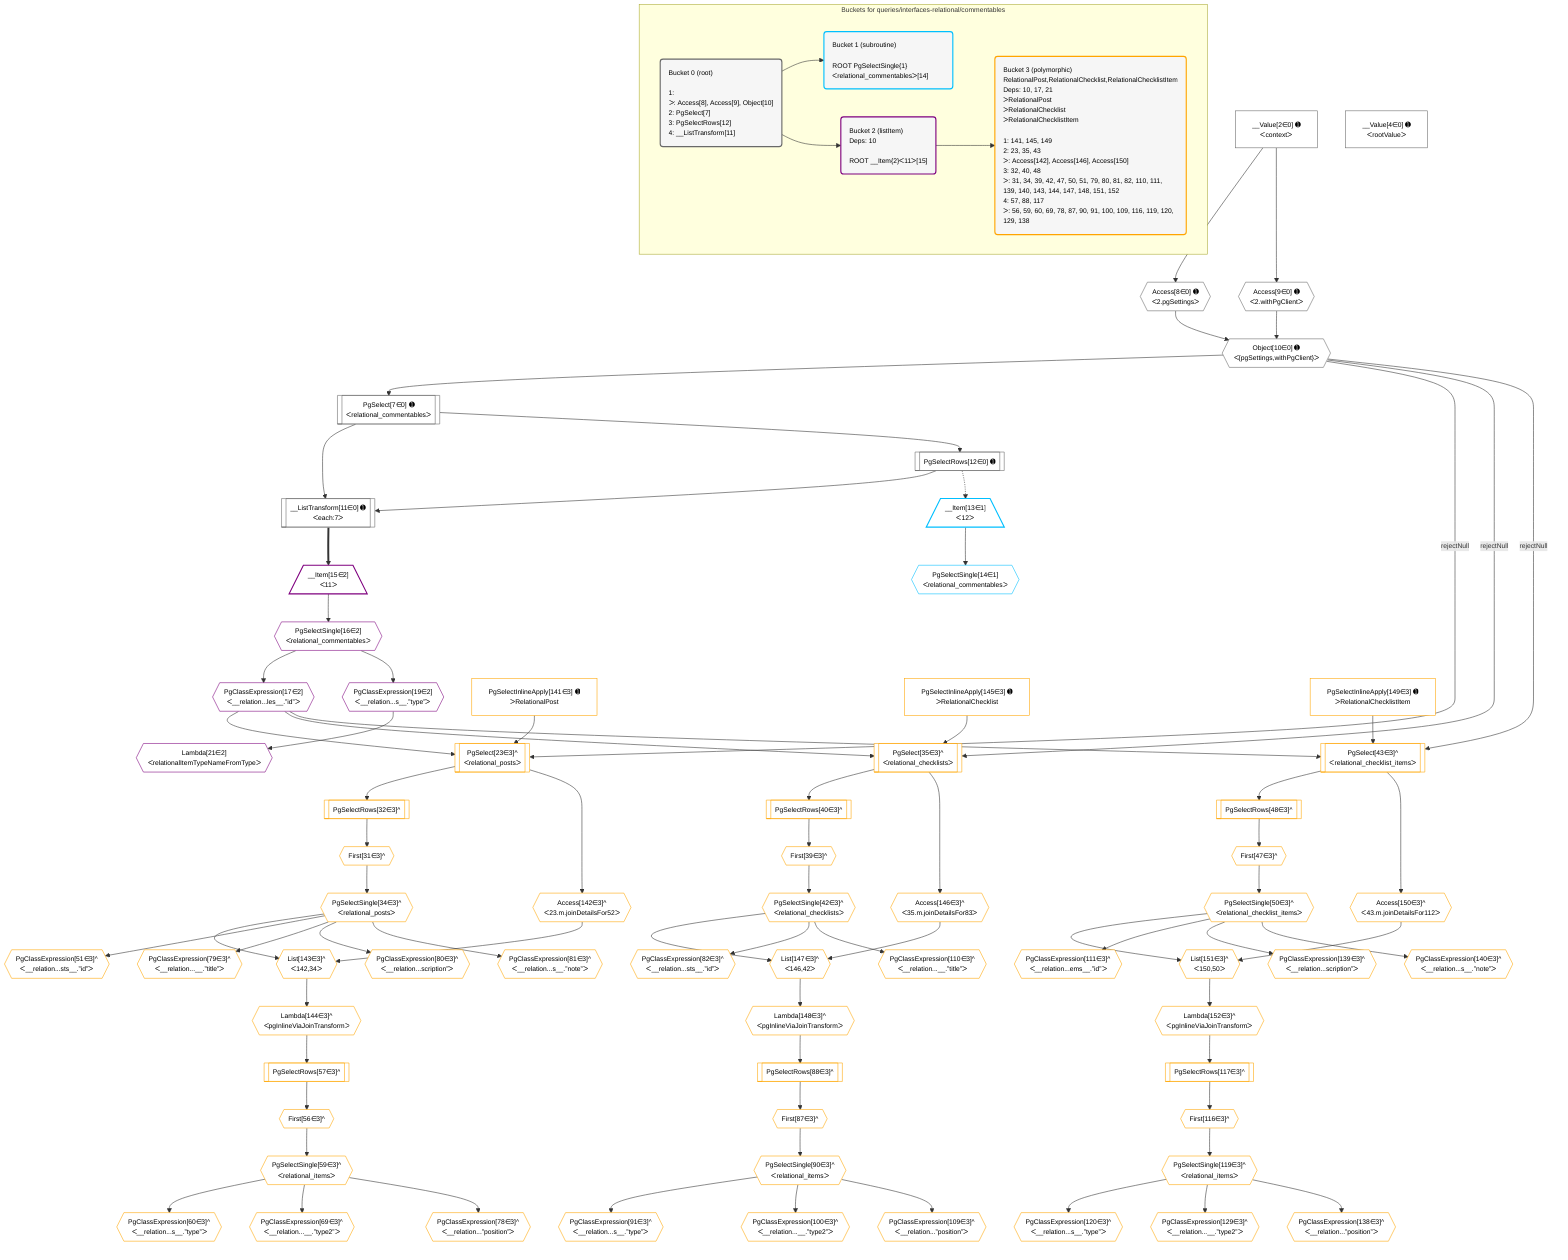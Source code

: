 %%{init: {'themeVariables': { 'fontSize': '12px'}}}%%
graph TD
    classDef path fill:#eee,stroke:#000,color:#000
    classDef plan fill:#fff,stroke-width:1px,color:#000
    classDef itemplan fill:#fff,stroke-width:2px,color:#000
    classDef unbatchedplan fill:#dff,stroke-width:1px,color:#000
    classDef sideeffectplan fill:#fcc,stroke-width:2px,color:#000
    classDef bucket fill:#f6f6f6,color:#000,stroke-width:2px,text-align:left

    subgraph "Buckets for queries/interfaces-relational/commentables"
    Bucket0("Bucket 0 (root)<br /><br />1: <br />ᐳ: Access[8], Access[9], Object[10]<br />2: PgSelect[7]<br />3: PgSelectRows[12]<br />4: __ListTransform[11]"):::bucket
    Bucket1("Bucket 1 (subroutine)<br /><br />ROOT PgSelectSingle{1}ᐸrelational_commentablesᐳ[14]"):::bucket
    Bucket2("Bucket 2 (listItem)<br />Deps: 10<br /><br />ROOT __Item{2}ᐸ11ᐳ[15]"):::bucket
    Bucket3("Bucket 3 (polymorphic)<br />RelationalPost,RelationalChecklist,RelationalChecklistItem<br />Deps: 10, 17, 21<br />ᐳRelationalPost<br />ᐳRelationalChecklist<br />ᐳRelationalChecklistItem<br /><br />1: 141, 145, 149<br />2: 23, 35, 43<br />ᐳ: Access[142], Access[146], Access[150]<br />3: 32, 40, 48<br />ᐳ: 31, 34, 39, 42, 47, 50, 51, 79, 80, 81, 82, 110, 111, 139, 140, 143, 144, 147, 148, 151, 152<br />4: 57, 88, 117<br />ᐳ: 56, 59, 60, 69, 78, 87, 90, 91, 100, 109, 116, 119, 120, 129, 138"):::bucket
    end
    Bucket0 --> Bucket1 & Bucket2
    Bucket2 --> Bucket3

    %% plan dependencies
    Object10{{"Object[10∈0] ➊<br />ᐸ{pgSettings,withPgClient}ᐳ"}}:::plan
    Access8{{"Access[8∈0] ➊<br />ᐸ2.pgSettingsᐳ"}}:::plan
    Access9{{"Access[9∈0] ➊<br />ᐸ2.withPgClientᐳ"}}:::plan
    Access8 & Access9 --> Object10
    __ListTransform11[["__ListTransform[11∈0] ➊<br />ᐸeach:7ᐳ"]]:::plan
    PgSelectRows12[["PgSelectRows[12∈0] ➊"]]:::plan
    PgSelect7[["PgSelect[7∈0] ➊<br />ᐸrelational_commentablesᐳ"]]:::plan
    PgSelectRows12 & PgSelect7 --> __ListTransform11
    Object10 --> PgSelect7
    __Value2["__Value[2∈0] ➊<br />ᐸcontextᐳ"]:::plan
    __Value2 --> Access8
    __Value2 --> Access9
    PgSelect7 --> PgSelectRows12
    __Value4["__Value[4∈0] ➊<br />ᐸrootValueᐳ"]:::plan
    __Item13[/"__Item[13∈1]<br />ᐸ12ᐳ"\]:::itemplan
    PgSelectRows12 -.-> __Item13
    PgSelectSingle14{{"PgSelectSingle[14∈1]<br />ᐸrelational_commentablesᐳ"}}:::plan
    __Item13 --> PgSelectSingle14
    __Item15[/"__Item[15∈2]<br />ᐸ11ᐳ"\]:::itemplan
    __ListTransform11 ==> __Item15
    PgSelectSingle16{{"PgSelectSingle[16∈2]<br />ᐸrelational_commentablesᐳ"}}:::plan
    __Item15 --> PgSelectSingle16
    PgClassExpression17{{"PgClassExpression[17∈2]<br />ᐸ__relation...les__.”id”ᐳ"}}:::plan
    PgSelectSingle16 --> PgClassExpression17
    PgClassExpression19{{"PgClassExpression[19∈2]<br />ᐸ__relation...s__.”type”ᐳ"}}:::plan
    PgSelectSingle16 --> PgClassExpression19
    Lambda21{{"Lambda[21∈2]<br />ᐸrelationalItemTypeNameFromTypeᐳ"}}:::plan
    PgClassExpression19 --> Lambda21
    PgSelect23[["PgSelect[23∈3]^<br />ᐸrelational_postsᐳ"]]:::plan
    PgSelectInlineApply141["PgSelectInlineApply[141∈3] ➊<br />ᐳRelationalPost"]:::plan
    Object10 -->|rejectNull| PgSelect23
    PgClassExpression17 & PgSelectInlineApply141 --> PgSelect23
    PgSelect35[["PgSelect[35∈3]^<br />ᐸrelational_checklistsᐳ"]]:::plan
    PgSelectInlineApply145["PgSelectInlineApply[145∈3] ➊<br />ᐳRelationalChecklist"]:::plan
    Object10 -->|rejectNull| PgSelect35
    PgClassExpression17 & PgSelectInlineApply145 --> PgSelect35
    PgSelect43[["PgSelect[43∈3]^<br />ᐸrelational_checklist_itemsᐳ"]]:::plan
    PgSelectInlineApply149["PgSelectInlineApply[149∈3] ➊<br />ᐳRelationalChecklistItem"]:::plan
    Object10 -->|rejectNull| PgSelect43
    PgClassExpression17 & PgSelectInlineApply149 --> PgSelect43
    List143{{"List[143∈3]^<br />ᐸ142,34ᐳ"}}:::plan
    Access142{{"Access[142∈3]^<br />ᐸ23.m.joinDetailsFor52ᐳ"}}:::plan
    PgSelectSingle34{{"PgSelectSingle[34∈3]^<br />ᐸrelational_postsᐳ"}}:::plan
    Access142 & PgSelectSingle34 --> List143
    List147{{"List[147∈3]^<br />ᐸ146,42ᐳ"}}:::plan
    Access146{{"Access[146∈3]^<br />ᐸ35.m.joinDetailsFor83ᐳ"}}:::plan
    PgSelectSingle42{{"PgSelectSingle[42∈3]^<br />ᐸrelational_checklistsᐳ"}}:::plan
    Access146 & PgSelectSingle42 --> List147
    List151{{"List[151∈3]^<br />ᐸ150,50ᐳ"}}:::plan
    Access150{{"Access[150∈3]^<br />ᐸ43.m.joinDetailsFor112ᐳ"}}:::plan
    PgSelectSingle50{{"PgSelectSingle[50∈3]^<br />ᐸrelational_checklist_itemsᐳ"}}:::plan
    Access150 & PgSelectSingle50 --> List151
    First31{{"First[31∈3]^"}}:::plan
    PgSelectRows32[["PgSelectRows[32∈3]^"]]:::plan
    PgSelectRows32 --> First31
    PgSelect23 --> PgSelectRows32
    First31 --> PgSelectSingle34
    First39{{"First[39∈3]^"}}:::plan
    PgSelectRows40[["PgSelectRows[40∈3]^"]]:::plan
    PgSelectRows40 --> First39
    PgSelect35 --> PgSelectRows40
    First39 --> PgSelectSingle42
    First47{{"First[47∈3]^"}}:::plan
    PgSelectRows48[["PgSelectRows[48∈3]^"]]:::plan
    PgSelectRows48 --> First47
    PgSelect43 --> PgSelectRows48
    First47 --> PgSelectSingle50
    PgClassExpression51{{"PgClassExpression[51∈3]^<br />ᐸ__relation...sts__.”id”ᐳ"}}:::plan
    PgSelectSingle34 --> PgClassExpression51
    First56{{"First[56∈3]^"}}:::plan
    PgSelectRows57[["PgSelectRows[57∈3]^"]]:::plan
    PgSelectRows57 --> First56
    Lambda144{{"Lambda[144∈3]^<br />ᐸpgInlineViaJoinTransformᐳ"}}:::plan
    Lambda144 --> PgSelectRows57
    PgSelectSingle59{{"PgSelectSingle[59∈3]^<br />ᐸrelational_itemsᐳ"}}:::plan
    First56 --> PgSelectSingle59
    PgClassExpression60{{"PgClassExpression[60∈3]^<br />ᐸ__relation...s__.”type”ᐳ"}}:::plan
    PgSelectSingle59 --> PgClassExpression60
    PgClassExpression69{{"PgClassExpression[69∈3]^<br />ᐸ__relation...__.”type2”ᐳ"}}:::plan
    PgSelectSingle59 --> PgClassExpression69
    PgClassExpression78{{"PgClassExpression[78∈3]^<br />ᐸ__relation...”position”ᐳ"}}:::plan
    PgSelectSingle59 --> PgClassExpression78
    PgClassExpression79{{"PgClassExpression[79∈3]^<br />ᐸ__relation...__.”title”ᐳ"}}:::plan
    PgSelectSingle34 --> PgClassExpression79
    PgClassExpression80{{"PgClassExpression[80∈3]^<br />ᐸ__relation...scription”ᐳ"}}:::plan
    PgSelectSingle34 --> PgClassExpression80
    PgClassExpression81{{"PgClassExpression[81∈3]^<br />ᐸ__relation...s__.”note”ᐳ"}}:::plan
    PgSelectSingle34 --> PgClassExpression81
    PgClassExpression82{{"PgClassExpression[82∈3]^<br />ᐸ__relation...sts__.”id”ᐳ"}}:::plan
    PgSelectSingle42 --> PgClassExpression82
    First87{{"First[87∈3]^"}}:::plan
    PgSelectRows88[["PgSelectRows[88∈3]^"]]:::plan
    PgSelectRows88 --> First87
    Lambda148{{"Lambda[148∈3]^<br />ᐸpgInlineViaJoinTransformᐳ"}}:::plan
    Lambda148 --> PgSelectRows88
    PgSelectSingle90{{"PgSelectSingle[90∈3]^<br />ᐸrelational_itemsᐳ"}}:::plan
    First87 --> PgSelectSingle90
    PgClassExpression91{{"PgClassExpression[91∈3]^<br />ᐸ__relation...s__.”type”ᐳ"}}:::plan
    PgSelectSingle90 --> PgClassExpression91
    PgClassExpression100{{"PgClassExpression[100∈3]^<br />ᐸ__relation...__.”type2”ᐳ"}}:::plan
    PgSelectSingle90 --> PgClassExpression100
    PgClassExpression109{{"PgClassExpression[109∈3]^<br />ᐸ__relation...”position”ᐳ"}}:::plan
    PgSelectSingle90 --> PgClassExpression109
    PgClassExpression110{{"PgClassExpression[110∈3]^<br />ᐸ__relation...__.”title”ᐳ"}}:::plan
    PgSelectSingle42 --> PgClassExpression110
    PgClassExpression111{{"PgClassExpression[111∈3]^<br />ᐸ__relation...ems__.”id”ᐳ"}}:::plan
    PgSelectSingle50 --> PgClassExpression111
    First116{{"First[116∈3]^"}}:::plan
    PgSelectRows117[["PgSelectRows[117∈3]^"]]:::plan
    PgSelectRows117 --> First116
    Lambda152{{"Lambda[152∈3]^<br />ᐸpgInlineViaJoinTransformᐳ"}}:::plan
    Lambda152 --> PgSelectRows117
    PgSelectSingle119{{"PgSelectSingle[119∈3]^<br />ᐸrelational_itemsᐳ"}}:::plan
    First116 --> PgSelectSingle119
    PgClassExpression120{{"PgClassExpression[120∈3]^<br />ᐸ__relation...s__.”type”ᐳ"}}:::plan
    PgSelectSingle119 --> PgClassExpression120
    PgClassExpression129{{"PgClassExpression[129∈3]^<br />ᐸ__relation...__.”type2”ᐳ"}}:::plan
    PgSelectSingle119 --> PgClassExpression129
    PgClassExpression138{{"PgClassExpression[138∈3]^<br />ᐸ__relation...”position”ᐳ"}}:::plan
    PgSelectSingle119 --> PgClassExpression138
    PgClassExpression139{{"PgClassExpression[139∈3]^<br />ᐸ__relation...scription”ᐳ"}}:::plan
    PgSelectSingle50 --> PgClassExpression139
    PgClassExpression140{{"PgClassExpression[140∈3]^<br />ᐸ__relation...s__.”note”ᐳ"}}:::plan
    PgSelectSingle50 --> PgClassExpression140
    PgSelect23 --> Access142
    List143 --> Lambda144
    PgSelect35 --> Access146
    List147 --> Lambda148
    PgSelect43 --> Access150
    List151 --> Lambda152

    %% define steps
    classDef bucket0 stroke:#696969
    class Bucket0,__Value2,__Value4,PgSelect7,Access8,Access9,Object10,__ListTransform11,PgSelectRows12 bucket0
    classDef bucket1 stroke:#00bfff
    class Bucket1,__Item13,PgSelectSingle14 bucket1
    classDef bucket2 stroke:#7f007f
    class Bucket2,__Item15,PgSelectSingle16,PgClassExpression17,PgClassExpression19,Lambda21 bucket2
    classDef bucket3 stroke:#ffa500
    class Bucket3,PgSelect23,First31,PgSelectRows32,PgSelectSingle34,PgSelect35,First39,PgSelectRows40,PgSelectSingle42,PgSelect43,First47,PgSelectRows48,PgSelectSingle50,PgClassExpression51,First56,PgSelectRows57,PgSelectSingle59,PgClassExpression60,PgClassExpression69,PgClassExpression78,PgClassExpression79,PgClassExpression80,PgClassExpression81,PgClassExpression82,First87,PgSelectRows88,PgSelectSingle90,PgClassExpression91,PgClassExpression100,PgClassExpression109,PgClassExpression110,PgClassExpression111,First116,PgSelectRows117,PgSelectSingle119,PgClassExpression120,PgClassExpression129,PgClassExpression138,PgClassExpression139,PgClassExpression140,PgSelectInlineApply141,Access142,List143,Lambda144,PgSelectInlineApply145,Access146,List147,Lambda148,PgSelectInlineApply149,Access150,List151,Lambda152 bucket3
